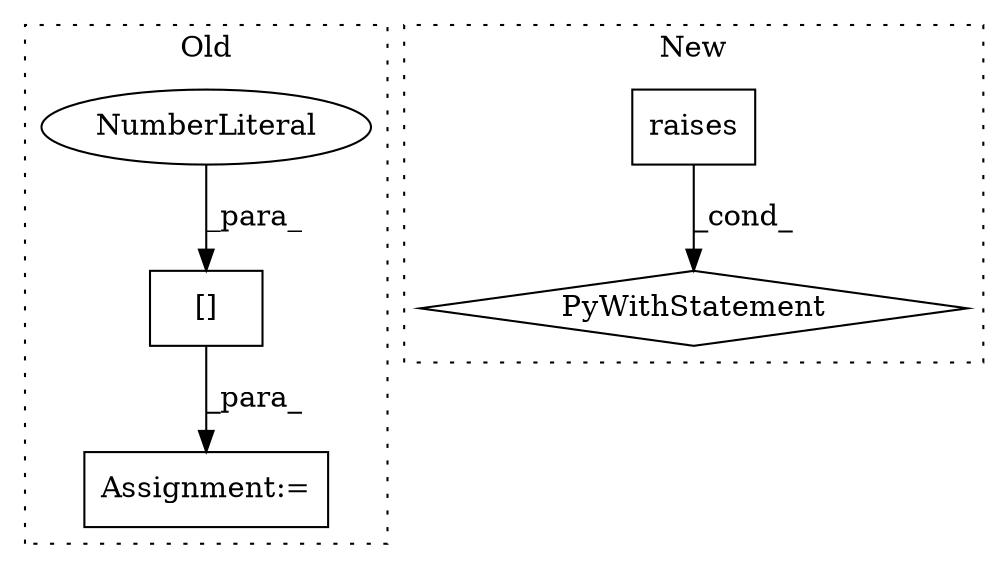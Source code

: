 digraph G {
subgraph cluster0 {
1 [label="[]" a="2" s="2853,2866" l="12,1" shape="box"];
4 [label="Assignment:=" a="7" s="2852" l="1" shape="box"];
5 [label="NumberLiteral" a="34" s="2865" l="1" shape="ellipse"];
label = "Old";
style="dotted";
}
subgraph cluster1 {
2 [label="raises" a="32" s="3009,3034" l="7,1" shape="box"];
3 [label="PyWithStatement" a="104" s="2992,3035" l="10,2" shape="diamond"];
label = "New";
style="dotted";
}
1 -> 4 [label="_para_"];
2 -> 3 [label="_cond_"];
5 -> 1 [label="_para_"];
}
